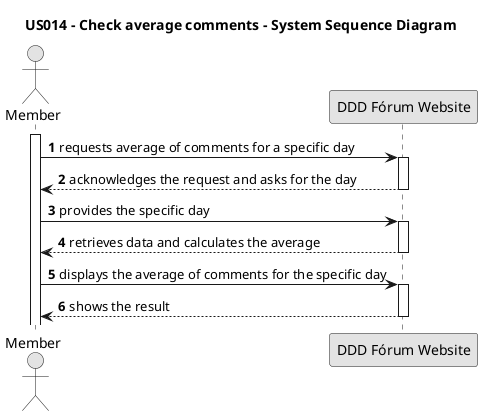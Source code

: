 @startuml US 014
skinparam monochrome true
skinparam packageStyle rectangle
skinparam shadowing false

title US014 - Check average comments - System Sequence Diagram

autonumber

actor "Member" as Member
participant "DDD Fórum Website" as System

activate Member

    Member -> System : requests average of comments for a specific day
    activate System

    System --> Member : acknowledges the request and asks for the day
    deactivate System

    Member -> System : provides the specific day
    activate System

    System --> Member : retrieves data and calculates the average
    deactivate System

    Member -> System : displays the average of comments for the specific day
    activate System

    System --> Member : shows the result
    deactivate System

@enduml
